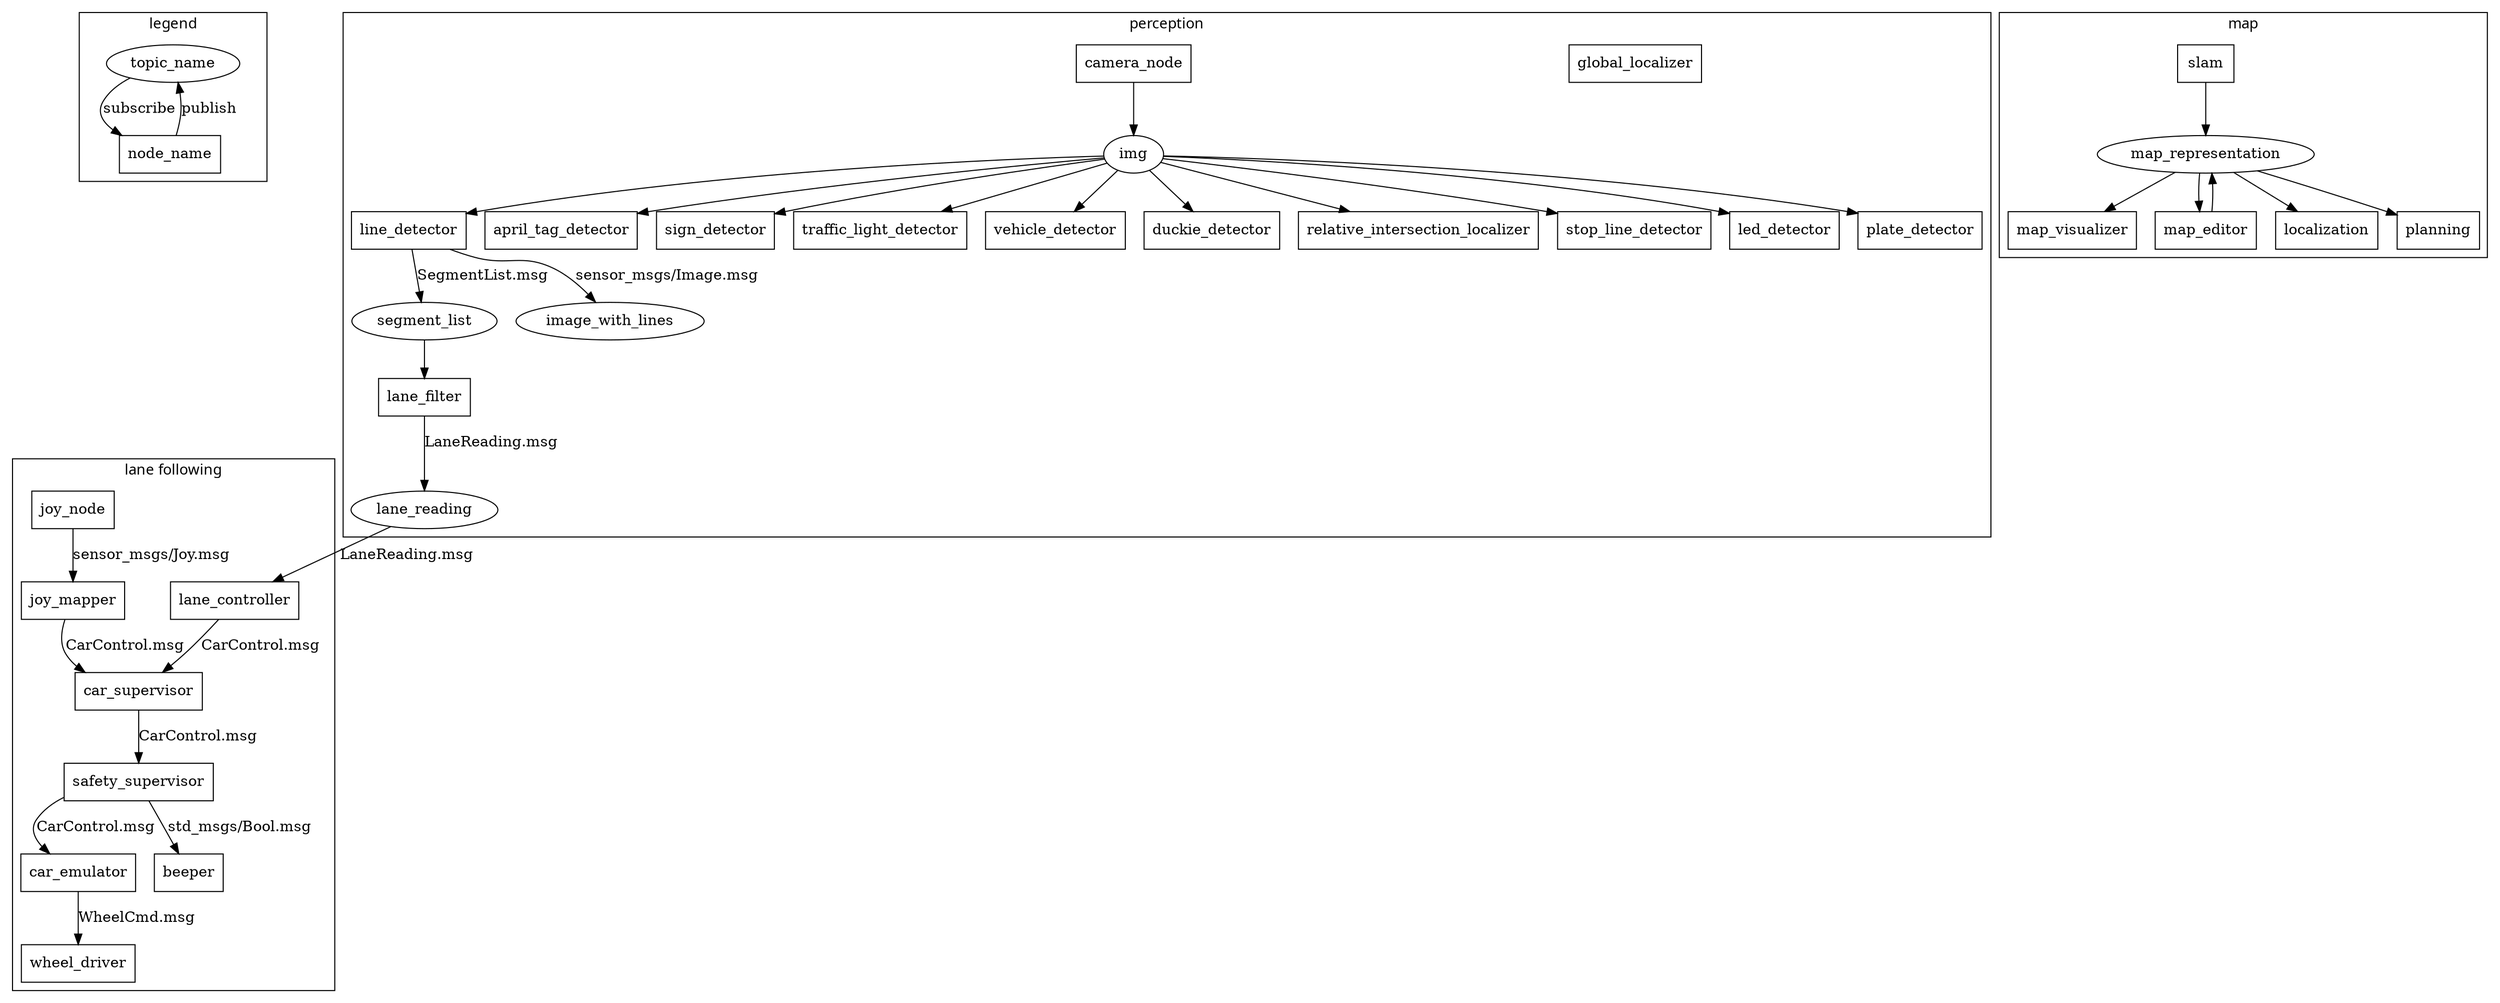 digraph D {
	fontname="sans";
	subgraph cluster_legend{
		label="legend"
		// ROS Topics
		topic_name;
		// ROS Nodes
		node [shape=box]
		node_name;

		// Connection
		node_name -> topic_name [label="publish"];
		topic_name -> node_name [label="subscribe"];
	}

	subgraph cluster_perception{
		label="perception"
		// TOPIC
		img;
		segment_list;
		image_with_lines;
		lane_reading; //LaneReading: y, phi, sigma_y, sigma_phi, status
		// ROS Nodes
		node [shape=box];
		lane_filter; //tells you y and phi
		line_detector;
		april_tag_detector;
		sign_detector;
		traffic_light_detector;
		vehicle_detector;
		duckie_detector;
		relative_intersection_localizer;
		global_localizer;
		stop_line_detector;
		camera_node;
		led_detector;
		plate_detector;

		// Connections
		camera_node->img;
		
		img->line_detector;
		img->april_tag_detector;
		img->led_detector;
		img->stop_line_detector;
		img->relative_intersection_localizer;
		img->duckie_detector;
		img->vehicle_detector;
		img->traffic_light_detector;
		img->sign_detector;
		img->plate_detector;

		line_detector->segment_list [label="SegmentList.msg"];
		line_detector->image_with_lines [label="sensor_msgs/Image.msg"]
		segment_list->lane_filter;
		lane_filter->lane_reading [label="LaneReading.msg"];
	}

	subgraph cluster_map{
		label="map";
		// TOPICS
		map_representation;
		// ROS Nodes
		node [shape=box];
		map_visualizer;
		map_editor;
		localization;
		planning;
		slam;

		slam -> map_representation;
		map_representation -> map_visualizer;
		map_editor -> map_representation;
		map_representation -> map_editor;
		map_representation -> planning;
		map_representation -> localization;
	}

	subgraph cluster_lane_following{
		label="lane following";
		// TOPICS

		// ROS Nodes
		node [shape=box];
		lane_controller;
		car_emulator;
		car_supervisor;
		joy_node;
		joy_mapper;
		wheel_driver;
		beeper;
		safety_supervisor;
		// CONNECTIONS
		joy_node->joy_mapper [label="sensor_msgs/Joy.msg"];
		joy_mapper-> car_supervisor [label="CarControl.msg"];
		lane_reading->lane_controller [label="LaneReading.msg"];
		lane_controller-> car_supervisor [label="CarControl.msg"];
		//car_supervisor -> beeper [label="std_msgs/Bool.msg"];
		//car_supervisor->car_emulator [label="CarControl.msg"];
		car_supervisor->safety_supervisor [label="CarControl.msg"];
		safety_supervisor->car_emulator [label="CarControl.msg"];
		safety_supervisor->beeper [label="std_msgs/Bool.msg"];
		car_emulator->wheel_driver [label="WheelCmd.msg"];
	}
}